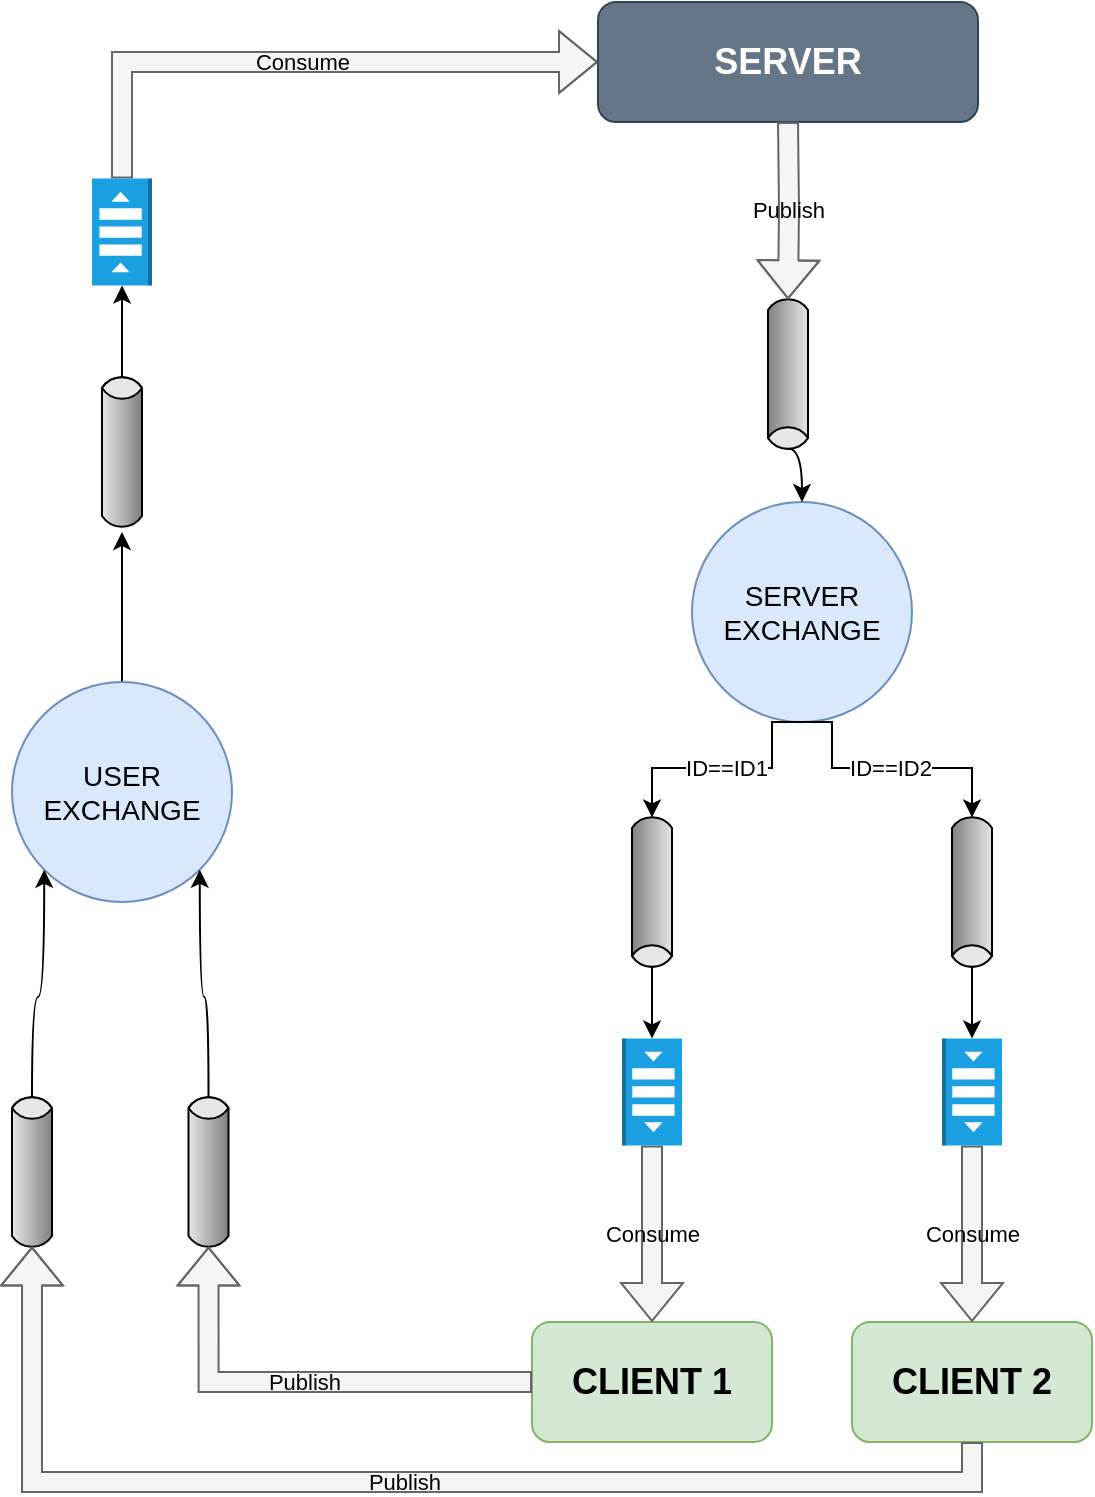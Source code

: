 <mxfile version="22.0.2" type="device">
  <diagram name="Side-1" id="VPAXlXGCMpFleYxpEKAI">
    <mxGraphModel dx="2074" dy="1196" grid="1" gridSize="10" guides="1" tooltips="1" connect="1" arrows="1" fold="1" page="1" pageScale="1" pageWidth="4681" pageHeight="3300" math="0" shadow="0">
      <root>
        <mxCell id="0" />
        <mxCell id="1" parent="0" />
        <mxCell id="zYyftUIiXW8p-CfqqhrT-1" value="&lt;font style=&quot;font-size: 18px;&quot;&gt;&lt;b&gt;SERVER&lt;/b&gt;&lt;/font&gt;" style="rounded=1;whiteSpace=wrap;html=1;fillColor=#647687;strokeColor=#314354;fontColor=#ffffff;" vertex="1" parent="1">
          <mxGeometry x="1113" y="260" width="190" height="60" as="geometry" />
        </mxCell>
        <mxCell id="zYyftUIiXW8p-CfqqhrT-3" value="&lt;font style=&quot;font-size: 18px;&quot;&gt;&lt;b&gt;CLIENT 2&lt;/b&gt;&lt;/font&gt;" style="rounded=1;whiteSpace=wrap;html=1;fillColor=#d5e8d4;strokeColor=#82b366;" vertex="1" parent="1">
          <mxGeometry x="1240" y="920" width="120" height="60" as="geometry" />
        </mxCell>
        <mxCell id="zYyftUIiXW8p-CfqqhrT-36" style="edgeStyle=orthogonalEdgeStyle;rounded=0;orthogonalLoop=1;jettySize=auto;html=1;exitX=0.5;exitY=0;exitDx=0;exitDy=0;" edge="1" parent="1" source="zYyftUIiXW8p-CfqqhrT-4" target="zYyftUIiXW8p-CfqqhrT-35">
          <mxGeometry relative="1" as="geometry" />
        </mxCell>
        <mxCell id="zYyftUIiXW8p-CfqqhrT-4" value="&lt;font style=&quot;font-size: 14px;&quot;&gt;USER&lt;br&gt;EXCHANGE&lt;/font&gt;" style="ellipse;whiteSpace=wrap;html=1;aspect=fixed;fillColor=#dae8fc;strokeColor=#6c8ebf;" vertex="1" parent="1">
          <mxGeometry x="820" y="600" width="110" height="110" as="geometry" />
        </mxCell>
        <mxCell id="zYyftUIiXW8p-CfqqhrT-5" value="&lt;font style=&quot;font-size: 14px;&quot;&gt;SERVER&lt;br&gt;EXCHANGE&lt;/font&gt;" style="ellipse;whiteSpace=wrap;html=1;aspect=fixed;fillColor=#dae8fc;strokeColor=#6c8ebf;" vertex="1" parent="1">
          <mxGeometry x="1160" y="510" width="110" height="110" as="geometry" />
        </mxCell>
        <mxCell id="zYyftUIiXW8p-CfqqhrT-17" value="Consume" style="edgeStyle=orthogonalEdgeStyle;rounded=0;orthogonalLoop=1;jettySize=auto;html=1;exitX=1;exitY=0.5;exitDx=0;exitDy=0;exitPerimeter=0;entryX=0.5;entryY=0;entryDx=0;entryDy=0;shape=flexArrow;fillColor=#f5f5f5;strokeColor=#666666;labelBackgroundColor=none;" edge="1" parent="1" source="zYyftUIiXW8p-CfqqhrT-7" target="zYyftUIiXW8p-CfqqhrT-3">
          <mxGeometry relative="1" as="geometry" />
        </mxCell>
        <mxCell id="zYyftUIiXW8p-CfqqhrT-7" value="" style="outlineConnect=0;dashed=0;verticalLabelPosition=bottom;verticalAlign=top;align=center;html=1;shape=mxgraph.aws3.queue;fillColor=#1ba1e2;rotation=90;fontColor=#ffffff;strokeColor=#006EAF;" vertex="1" parent="1">
          <mxGeometry x="1273.25" y="790" width="53.5" height="30" as="geometry" />
        </mxCell>
        <mxCell id="zYyftUIiXW8p-CfqqhrT-39" style="edgeStyle=orthogonalEdgeStyle;rounded=0;orthogonalLoop=1;jettySize=auto;html=1;exitX=1;exitY=0.5;exitDx=-2.7;exitDy=0;exitPerimeter=0;entryX=0.5;entryY=0;entryDx=0;entryDy=0;curved=1;" edge="1" parent="1" source="zYyftUIiXW8p-CfqqhrT-9" target="zYyftUIiXW8p-CfqqhrT-5">
          <mxGeometry relative="1" as="geometry" />
        </mxCell>
        <mxCell id="zYyftUIiXW8p-CfqqhrT-9" value="" style="strokeWidth=1;outlineConnect=0;dashed=0;align=center;html=1;fontSize=8;shape=mxgraph.eip.messageChannel;verticalLabelPosition=bottom;labelBackgroundColor=#ffffff;verticalAlign=top;rotation=90;" vertex="1" parent="1">
          <mxGeometry x="1168" y="431" width="80" height="30" as="geometry" />
        </mxCell>
        <mxCell id="zYyftUIiXW8p-CfqqhrT-10" value="Publish" style="edgeStyle=orthogonalEdgeStyle;rounded=0;orthogonalLoop=1;jettySize=auto;html=1;entryX=0;entryY=0.5;entryDx=2.7;entryDy=0;entryPerimeter=0;shape=flexArrow;fillColor=#f5f5f5;strokeColor=#666666;labelBackgroundColor=none;" edge="1" parent="1" target="zYyftUIiXW8p-CfqqhrT-9">
          <mxGeometry x="-0.005" relative="1" as="geometry">
            <mxPoint x="1208" y="320" as="sourcePoint" />
            <mxPoint as="offset" />
          </mxGeometry>
        </mxCell>
        <mxCell id="zYyftUIiXW8p-CfqqhrT-16" style="edgeStyle=orthogonalEdgeStyle;rounded=0;orthogonalLoop=1;jettySize=auto;html=1;exitX=1;exitY=0.5;exitDx=-2.7;exitDy=0;exitPerimeter=0;" edge="1" parent="1" source="zYyftUIiXW8p-CfqqhrT-14" target="zYyftUIiXW8p-CfqqhrT-7">
          <mxGeometry relative="1" as="geometry" />
        </mxCell>
        <mxCell id="zYyftUIiXW8p-CfqqhrT-14" value="" style="strokeWidth=1;outlineConnect=0;dashed=0;align=center;html=1;fontSize=8;shape=mxgraph.eip.messageChannel;verticalLabelPosition=bottom;labelBackgroundColor=#ffffff;verticalAlign=top;rotation=90;" vertex="1" parent="1">
          <mxGeometry x="1260" y="690" width="80" height="30" as="geometry" />
        </mxCell>
        <mxCell id="zYyftUIiXW8p-CfqqhrT-15" value="ID==ID2" style="edgeStyle=orthogonalEdgeStyle;rounded=0;orthogonalLoop=1;jettySize=auto;html=1;exitX=0.5;exitY=1;exitDx=0;exitDy=0;entryX=0;entryY=0.5;entryDx=2.7;entryDy=0;entryPerimeter=0;" edge="1" parent="1" source="zYyftUIiXW8p-CfqqhrT-5" target="zYyftUIiXW8p-CfqqhrT-14">
          <mxGeometry relative="1" as="geometry">
            <Array as="points">
              <mxPoint x="1230" y="620" />
              <mxPoint x="1230" y="643" />
              <mxPoint x="1300" y="643" />
            </Array>
          </mxGeometry>
        </mxCell>
        <mxCell id="zYyftUIiXW8p-CfqqhrT-18" value="&lt;font style=&quot;font-size: 18px;&quot;&gt;&lt;b&gt;CLIENT 1&lt;/b&gt;&lt;/font&gt;" style="rounded=1;whiteSpace=wrap;html=1;fillColor=#d5e8d4;strokeColor=#82b366;" vertex="1" parent="1">
          <mxGeometry x="1080" y="920" width="120" height="60" as="geometry" />
        </mxCell>
        <mxCell id="zYyftUIiXW8p-CfqqhrT-19" value="Consume" style="edgeStyle=orthogonalEdgeStyle;rounded=0;orthogonalLoop=1;jettySize=auto;html=1;exitX=1;exitY=0.5;exitDx=0;exitDy=0;exitPerimeter=0;entryX=0.5;entryY=0;entryDx=0;entryDy=0;shape=flexArrow;fillColor=#f5f5f5;strokeColor=#666666;labelBackgroundColor=none;" edge="1" parent="1" source="zYyftUIiXW8p-CfqqhrT-20" target="zYyftUIiXW8p-CfqqhrT-18">
          <mxGeometry relative="1" as="geometry" />
        </mxCell>
        <mxCell id="zYyftUIiXW8p-CfqqhrT-20" value="" style="outlineConnect=0;dashed=0;verticalLabelPosition=bottom;verticalAlign=top;align=center;html=1;shape=mxgraph.aws3.queue;fillColor=#1ba1e2;rotation=90;fontColor=#ffffff;strokeColor=#006EAF;" vertex="1" parent="1">
          <mxGeometry x="1113.25" y="790" width="53.5" height="30" as="geometry" />
        </mxCell>
        <mxCell id="zYyftUIiXW8p-CfqqhrT-21" style="edgeStyle=orthogonalEdgeStyle;rounded=0;orthogonalLoop=1;jettySize=auto;html=1;exitX=1;exitY=0.5;exitDx=-2.7;exitDy=0;exitPerimeter=0;" edge="1" parent="1" source="zYyftUIiXW8p-CfqqhrT-22" target="zYyftUIiXW8p-CfqqhrT-20">
          <mxGeometry relative="1" as="geometry" />
        </mxCell>
        <mxCell id="zYyftUIiXW8p-CfqqhrT-22" value="" style="strokeWidth=1;outlineConnect=0;dashed=0;align=center;html=1;fontSize=8;shape=mxgraph.eip.messageChannel;verticalLabelPosition=bottom;labelBackgroundColor=#ffffff;verticalAlign=top;rotation=90;" vertex="1" parent="1">
          <mxGeometry x="1100" y="690" width="80" height="30" as="geometry" />
        </mxCell>
        <mxCell id="zYyftUIiXW8p-CfqqhrT-23" value="ID==ID1" style="edgeStyle=orthogonalEdgeStyle;rounded=0;orthogonalLoop=1;jettySize=auto;html=1;exitX=0.5;exitY=1;exitDx=0;exitDy=0;entryX=0;entryY=0.5;entryDx=2.7;entryDy=0;entryPerimeter=0;" edge="1" parent="1" source="zYyftUIiXW8p-CfqqhrT-5" target="zYyftUIiXW8p-CfqqhrT-22">
          <mxGeometry relative="1" as="geometry">
            <Array as="points">
              <mxPoint x="1200" y="620" />
              <mxPoint x="1200" y="643" />
              <mxPoint x="1140" y="643" />
            </Array>
          </mxGeometry>
        </mxCell>
        <mxCell id="zYyftUIiXW8p-CfqqhrT-32" style="edgeStyle=orthogonalEdgeStyle;rounded=0;orthogonalLoop=1;jettySize=auto;html=1;exitX=1;exitY=0.5;exitDx=-2.7;exitDy=0;exitPerimeter=0;entryX=0;entryY=1;entryDx=0;entryDy=0;curved=1;" edge="1" parent="1" source="zYyftUIiXW8p-CfqqhrT-24" target="zYyftUIiXW8p-CfqqhrT-4">
          <mxGeometry relative="1" as="geometry" />
        </mxCell>
        <mxCell id="zYyftUIiXW8p-CfqqhrT-24" value="" style="strokeWidth=1;outlineConnect=0;dashed=0;align=center;html=1;fontSize=8;shape=mxgraph.eip.messageChannel;verticalLabelPosition=bottom;labelBackgroundColor=#ffffff;verticalAlign=top;rotation=-90;" vertex="1" parent="1">
          <mxGeometry x="790" y="830" width="80" height="30" as="geometry" />
        </mxCell>
        <mxCell id="zYyftUIiXW8p-CfqqhrT-33" style="edgeStyle=orthogonalEdgeStyle;rounded=0;orthogonalLoop=1;jettySize=auto;html=1;exitX=1;exitY=0.5;exitDx=-2.7;exitDy=0;exitPerimeter=0;entryX=1;entryY=1;entryDx=0;entryDy=0;curved=1;" edge="1" parent="1" source="zYyftUIiXW8p-CfqqhrT-26" target="zYyftUIiXW8p-CfqqhrT-4">
          <mxGeometry relative="1" as="geometry" />
        </mxCell>
        <mxCell id="zYyftUIiXW8p-CfqqhrT-26" value="" style="strokeWidth=1;outlineConnect=0;dashed=0;align=center;html=1;fontSize=8;shape=mxgraph.eip.messageChannel;verticalLabelPosition=bottom;labelBackgroundColor=#ffffff;verticalAlign=top;rotation=-90;" vertex="1" parent="1">
          <mxGeometry x="878.25" y="830" width="80" height="30" as="geometry" />
        </mxCell>
        <mxCell id="zYyftUIiXW8p-CfqqhrT-27" value="Publish" style="edgeStyle=orthogonalEdgeStyle;rounded=0;orthogonalLoop=1;jettySize=auto;html=1;exitX=0.5;exitY=1;exitDx=0;exitDy=0;entryX=0;entryY=0.5;entryDx=2.7;entryDy=0;entryPerimeter=0;shape=flexArrow;fillColor=#f5f5f5;strokeColor=#666666;labelBackgroundColor=none;" edge="1" parent="1" source="zYyftUIiXW8p-CfqqhrT-3" target="zYyftUIiXW8p-CfqqhrT-24">
          <mxGeometry relative="1" as="geometry" />
        </mxCell>
        <mxCell id="zYyftUIiXW8p-CfqqhrT-28" value="Publish" style="edgeStyle=orthogonalEdgeStyle;rounded=0;orthogonalLoop=1;jettySize=auto;html=1;exitX=0;exitY=0.5;exitDx=0;exitDy=0;entryX=0;entryY=0.5;entryDx=2.7;entryDy=0;entryPerimeter=0;shape=flexArrow;fillColor=#f5f5f5;strokeColor=#666666;labelBackgroundColor=none;" edge="1" parent="1" source="zYyftUIiXW8p-CfqqhrT-18" target="zYyftUIiXW8p-CfqqhrT-26">
          <mxGeometry relative="1" as="geometry" />
        </mxCell>
        <mxCell id="zYyftUIiXW8p-CfqqhrT-38" value="Consume" style="edgeStyle=orthogonalEdgeStyle;rounded=0;orthogonalLoop=1;jettySize=auto;html=1;exitX=1;exitY=0.5;exitDx=0;exitDy=0;exitPerimeter=0;entryX=0;entryY=0.5;entryDx=0;entryDy=0;shape=flexArrow;fillColor=#f5f5f5;strokeColor=#666666;labelBackgroundColor=none;" edge="1" parent="1" source="zYyftUIiXW8p-CfqqhrT-34" target="zYyftUIiXW8p-CfqqhrT-1">
          <mxGeometry relative="1" as="geometry" />
        </mxCell>
        <mxCell id="zYyftUIiXW8p-CfqqhrT-34" value="" style="outlineConnect=0;dashed=0;verticalLabelPosition=bottom;verticalAlign=top;align=center;html=1;shape=mxgraph.aws3.queue;fillColor=#1ba1e2;rotation=-90;fontColor=#ffffff;strokeColor=#006EAF;" vertex="1" parent="1">
          <mxGeometry x="848.25" y="360" width="53.5" height="30" as="geometry" />
        </mxCell>
        <mxCell id="zYyftUIiXW8p-CfqqhrT-37" style="edgeStyle=orthogonalEdgeStyle;rounded=0;orthogonalLoop=1;jettySize=auto;html=1;exitX=1;exitY=0.5;exitDx=-2.7;exitDy=0;exitPerimeter=0;" edge="1" parent="1" source="zYyftUIiXW8p-CfqqhrT-35" target="zYyftUIiXW8p-CfqqhrT-34">
          <mxGeometry relative="1" as="geometry" />
        </mxCell>
        <mxCell id="zYyftUIiXW8p-CfqqhrT-35" value="" style="strokeWidth=1;outlineConnect=0;dashed=0;align=center;html=1;fontSize=8;shape=mxgraph.eip.messageChannel;verticalLabelPosition=bottom;labelBackgroundColor=#ffffff;verticalAlign=top;rotation=-90;" vertex="1" parent="1">
          <mxGeometry x="835" y="470" width="80" height="30" as="geometry" />
        </mxCell>
      </root>
    </mxGraphModel>
  </diagram>
</mxfile>
